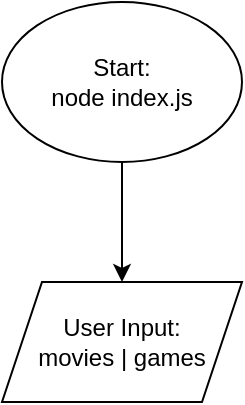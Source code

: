 <mxfile>
    <diagram id="TXxRu6ofyrK-4_qvRc20" name="Page-1">
        <mxGraphModel dx="1066" dy="566" grid="1" gridSize="10" guides="1" tooltips="1" connect="1" arrows="1" fold="1" page="1" pageScale="1" pageWidth="850" pageHeight="1100" math="0" shadow="0">
            <root>
                <mxCell id="0"/>
                <mxCell id="1" parent="0"/>
                <mxCell id="9" value="" style="edgeStyle=none;html=1;" edge="1" parent="1" source="2" target="8">
                    <mxGeometry relative="1" as="geometry"/>
                </mxCell>
                <mxCell id="2" value="Start:&lt;br&gt;node index.js" style="ellipse;whiteSpace=wrap;html=1;" vertex="1" parent="1">
                    <mxGeometry x="350" y="60" width="120" height="80" as="geometry"/>
                </mxCell>
                <mxCell id="8" value="User Input:&lt;br&gt;movies | games" style="shape=parallelogram;perimeter=parallelogramPerimeter;whiteSpace=wrap;html=1;fixedSize=1;" vertex="1" parent="1">
                    <mxGeometry x="350" y="200" width="120" height="60" as="geometry"/>
                </mxCell>
            </root>
        </mxGraphModel>
    </diagram>
</mxfile>